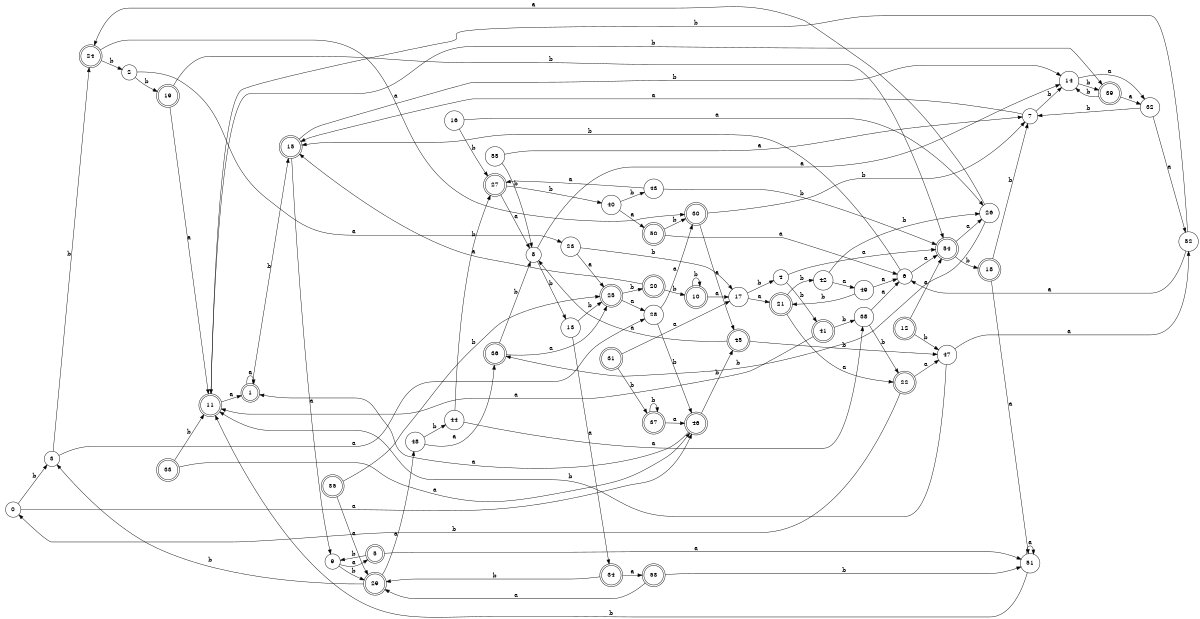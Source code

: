 digraph n45_8 {
__start0 [label="" shape="none"];

rankdir=LR;
size="8,5";

s0 [style="filled", color="black", fillcolor="white" shape="circle", label="0"];
s1 [style="rounded,filled", color="black", fillcolor="white" shape="doublecircle", label="1"];
s2 [style="filled", color="black", fillcolor="white" shape="circle", label="2"];
s3 [style="filled", color="black", fillcolor="white" shape="circle", label="3"];
s4 [style="filled", color="black", fillcolor="white" shape="circle", label="4"];
s5 [style="rounded,filled", color="black", fillcolor="white" shape="doublecircle", label="5"];
s6 [style="filled", color="black", fillcolor="white" shape="circle", label="6"];
s7 [style="filled", color="black", fillcolor="white" shape="circle", label="7"];
s8 [style="filled", color="black", fillcolor="white" shape="circle", label="8"];
s9 [style="filled", color="black", fillcolor="white" shape="circle", label="9"];
s10 [style="rounded,filled", color="black", fillcolor="white" shape="doublecircle", label="10"];
s11 [style="rounded,filled", color="black", fillcolor="white" shape="doublecircle", label="11"];
s12 [style="rounded,filled", color="black", fillcolor="white" shape="doublecircle", label="12"];
s13 [style="filled", color="black", fillcolor="white" shape="circle", label="13"];
s14 [style="filled", color="black", fillcolor="white" shape="circle", label="14"];
s15 [style="rounded,filled", color="black", fillcolor="white" shape="doublecircle", label="15"];
s16 [style="filled", color="black", fillcolor="white" shape="circle", label="16"];
s17 [style="filled", color="black", fillcolor="white" shape="circle", label="17"];
s18 [style="rounded,filled", color="black", fillcolor="white" shape="doublecircle", label="18"];
s19 [style="rounded,filled", color="black", fillcolor="white" shape="doublecircle", label="19"];
s20 [style="rounded,filled", color="black", fillcolor="white" shape="doublecircle", label="20"];
s21 [style="rounded,filled", color="black", fillcolor="white" shape="doublecircle", label="21"];
s22 [style="rounded,filled", color="black", fillcolor="white" shape="doublecircle", label="22"];
s23 [style="filled", color="black", fillcolor="white" shape="circle", label="23"];
s24 [style="rounded,filled", color="black", fillcolor="white" shape="doublecircle", label="24"];
s25 [style="rounded,filled", color="black", fillcolor="white" shape="doublecircle", label="25"];
s26 [style="filled", color="black", fillcolor="white" shape="circle", label="26"];
s27 [style="rounded,filled", color="black", fillcolor="white" shape="doublecircle", label="27"];
s28 [style="filled", color="black", fillcolor="white" shape="circle", label="28"];
s29 [style="rounded,filled", color="black", fillcolor="white" shape="doublecircle", label="29"];
s30 [style="rounded,filled", color="black", fillcolor="white" shape="doublecircle", label="30"];
s31 [style="rounded,filled", color="black", fillcolor="white" shape="doublecircle", label="31"];
s32 [style="filled", color="black", fillcolor="white" shape="circle", label="32"];
s33 [style="rounded,filled", color="black", fillcolor="white" shape="doublecircle", label="33"];
s34 [style="rounded,filled", color="black", fillcolor="white" shape="doublecircle", label="34"];
s35 [style="rounded,filled", color="black", fillcolor="white" shape="doublecircle", label="35"];
s36 [style="rounded,filled", color="black", fillcolor="white" shape="doublecircle", label="36"];
s37 [style="rounded,filled", color="black", fillcolor="white" shape="doublecircle", label="37"];
s38 [style="filled", color="black", fillcolor="white" shape="circle", label="38"];
s39 [style="rounded,filled", color="black", fillcolor="white" shape="doublecircle", label="39"];
s40 [style="filled", color="black", fillcolor="white" shape="circle", label="40"];
s41 [style="rounded,filled", color="black", fillcolor="white" shape="doublecircle", label="41"];
s42 [style="filled", color="black", fillcolor="white" shape="circle", label="42"];
s43 [style="filled", color="black", fillcolor="white" shape="circle", label="43"];
s44 [style="filled", color="black", fillcolor="white" shape="circle", label="44"];
s45 [style="rounded,filled", color="black", fillcolor="white" shape="doublecircle", label="45"];
s46 [style="rounded,filled", color="black", fillcolor="white" shape="doublecircle", label="46"];
s47 [style="filled", color="black", fillcolor="white" shape="circle", label="47"];
s48 [style="filled", color="black", fillcolor="white" shape="circle", label="48"];
s49 [style="filled", color="black", fillcolor="white" shape="circle", label="49"];
s50 [style="rounded,filled", color="black", fillcolor="white" shape="doublecircle", label="50"];
s51 [style="filled", color="black", fillcolor="white" shape="circle", label="51"];
s52 [style="filled", color="black", fillcolor="white" shape="circle", label="52"];
s53 [style="rounded,filled", color="black", fillcolor="white" shape="doublecircle", label="53"];
s54 [style="rounded,filled", color="black", fillcolor="white" shape="doublecircle", label="54"];
s55 [style="filled", color="black", fillcolor="white" shape="circle", label="55"];
s0 -> s46 [label="a"];
s0 -> s3 [label="b"];
s1 -> s1 [label="a"];
s1 -> s15 [label="b"];
s2 -> s23 [label="a"];
s2 -> s19 [label="b"];
s3 -> s28 [label="a"];
s3 -> s24 [label="b"];
s4 -> s54 [label="a"];
s4 -> s41 [label="b"];
s5 -> s51 [label="a"];
s5 -> s9 [label="b"];
s6 -> s54 [label="a"];
s6 -> s15 [label="b"];
s7 -> s15 [label="a"];
s7 -> s14 [label="b"];
s8 -> s14 [label="a"];
s8 -> s13 [label="b"];
s9 -> s5 [label="a"];
s9 -> s29 [label="b"];
s10 -> s17 [label="a"];
s10 -> s10 [label="b"];
s11 -> s1 [label="a"];
s11 -> s39 [label="b"];
s12 -> s54 [label="a"];
s12 -> s47 [label="b"];
s13 -> s34 [label="a"];
s13 -> s25 [label="b"];
s14 -> s32 [label="a"];
s14 -> s39 [label="b"];
s15 -> s9 [label="a"];
s15 -> s14 [label="b"];
s16 -> s26 [label="a"];
s16 -> s27 [label="b"];
s17 -> s21 [label="a"];
s17 -> s4 [label="b"];
s18 -> s51 [label="a"];
s18 -> s7 [label="b"];
s19 -> s11 [label="a"];
s19 -> s54 [label="b"];
s20 -> s15 [label="a"];
s20 -> s10 [label="b"];
s21 -> s22 [label="a"];
s21 -> s42 [label="b"];
s22 -> s47 [label="a"];
s22 -> s0 [label="b"];
s23 -> s25 [label="a"];
s23 -> s17 [label="b"];
s24 -> s30 [label="a"];
s24 -> s2 [label="b"];
s25 -> s28 [label="a"];
s25 -> s20 [label="b"];
s26 -> s24 [label="a"];
s26 -> s36 [label="b"];
s27 -> s8 [label="a"];
s27 -> s40 [label="b"];
s28 -> s30 [label="a"];
s28 -> s46 [label="b"];
s29 -> s48 [label="a"];
s29 -> s3 [label="b"];
s30 -> s45 [label="a"];
s30 -> s7 [label="b"];
s31 -> s17 [label="a"];
s31 -> s37 [label="b"];
s32 -> s52 [label="a"];
s32 -> s7 [label="b"];
s33 -> s46 [label="a"];
s33 -> s11 [label="b"];
s34 -> s53 [label="a"];
s34 -> s29 [label="b"];
s35 -> s29 [label="a"];
s35 -> s25 [label="b"];
s36 -> s25 [label="a"];
s36 -> s8 [label="b"];
s37 -> s46 [label="a"];
s37 -> s37 [label="b"];
s38 -> s6 [label="a"];
s38 -> s22 [label="b"];
s39 -> s32 [label="a"];
s39 -> s14 [label="b"];
s40 -> s50 [label="a"];
s40 -> s43 [label="b"];
s41 -> s11 [label="a"];
s41 -> s38 [label="b"];
s42 -> s49 [label="a"];
s42 -> s26 [label="b"];
s43 -> s27 [label="a"];
s43 -> s54 [label="b"];
s44 -> s38 [label="a"];
s44 -> s27 [label="b"];
s45 -> s8 [label="a"];
s45 -> s47 [label="b"];
s46 -> s1 [label="a"];
s46 -> s45 [label="b"];
s47 -> s52 [label="a"];
s47 -> s11 [label="b"];
s48 -> s36 [label="a"];
s48 -> s44 [label="b"];
s49 -> s6 [label="a"];
s49 -> s21 [label="b"];
s50 -> s6 [label="a"];
s50 -> s30 [label="b"];
s51 -> s51 [label="a"];
s51 -> s11 [label="b"];
s52 -> s6 [label="a"];
s52 -> s11 [label="b"];
s53 -> s29 [label="a"];
s53 -> s51 [label="b"];
s54 -> s26 [label="a"];
s54 -> s18 [label="b"];
s55 -> s7 [label="a"];
s55 -> s8 [label="b"];

}